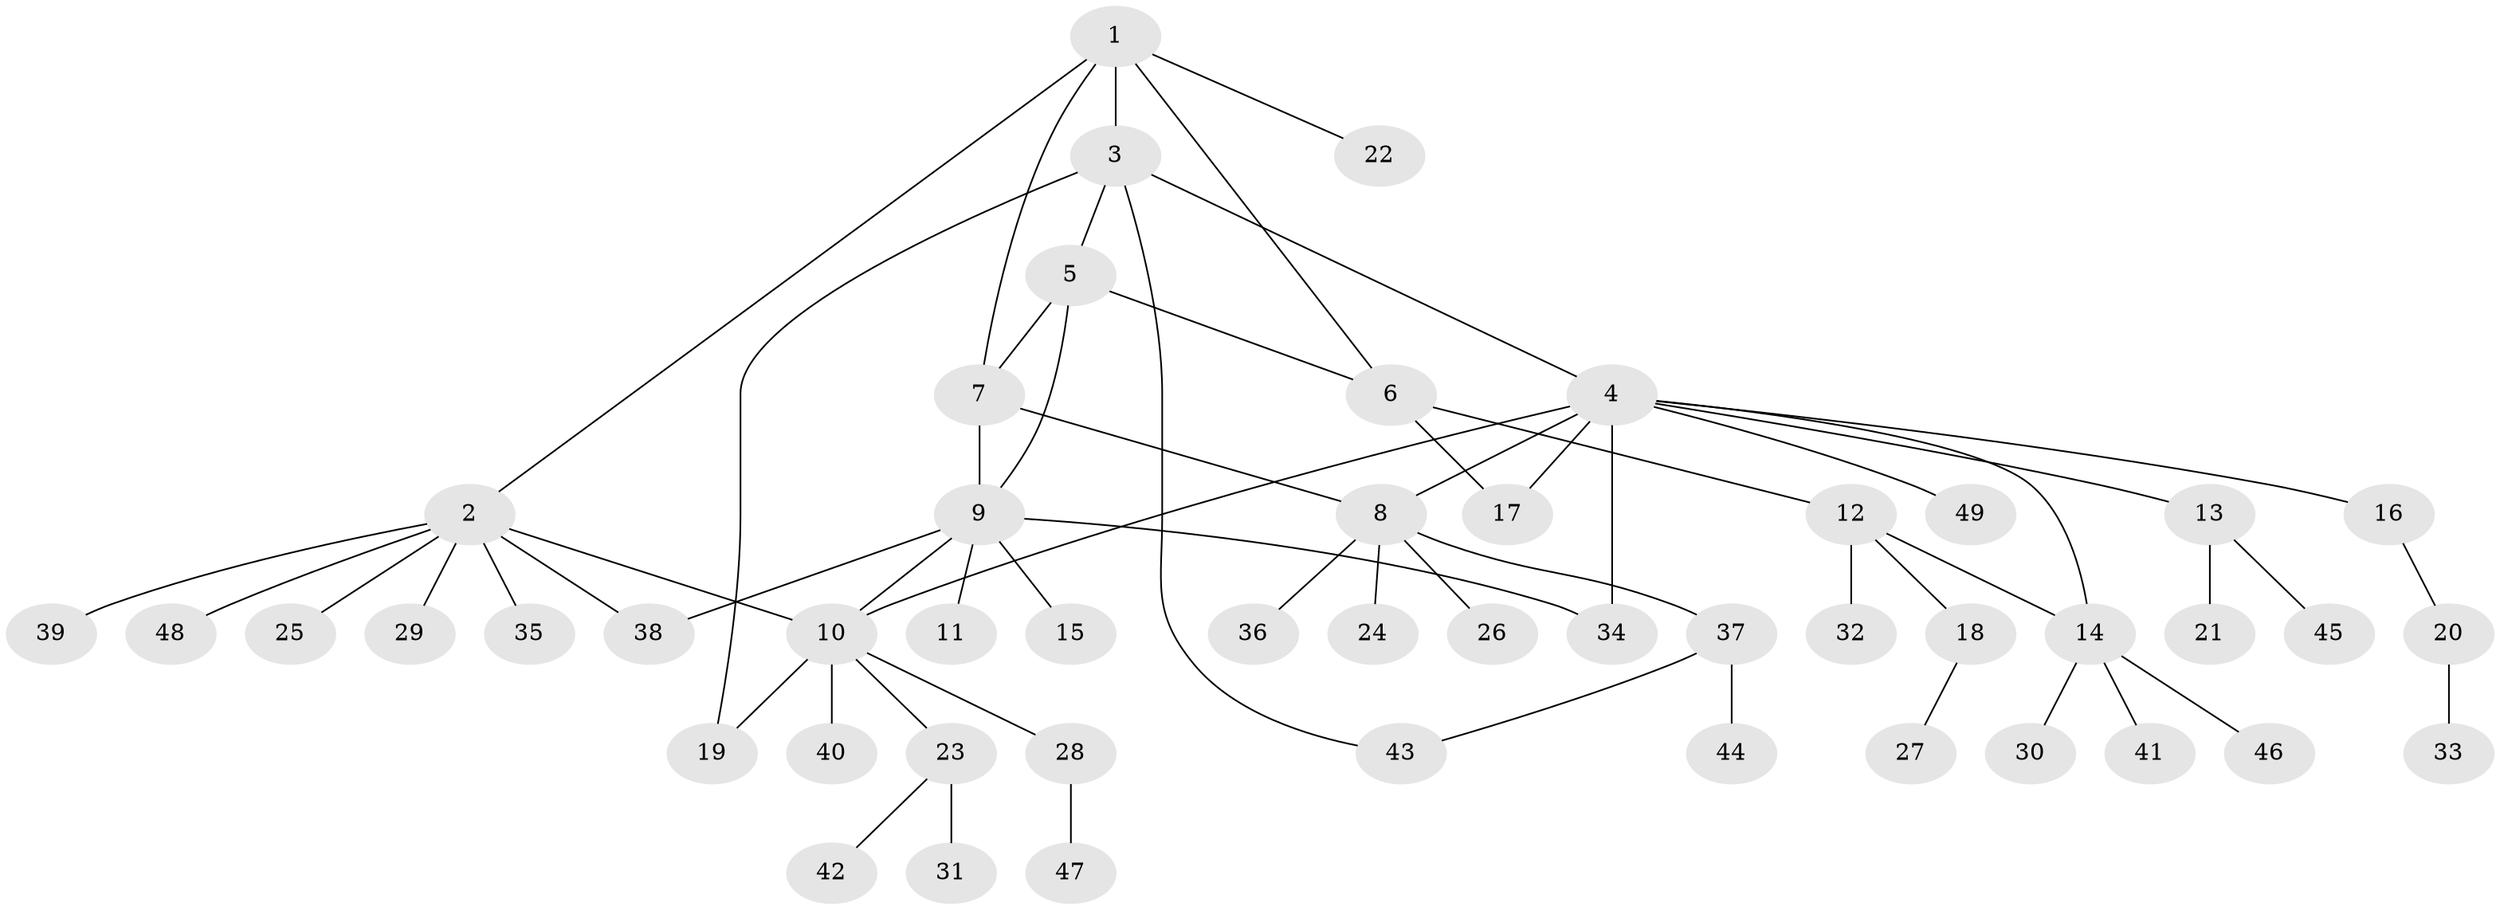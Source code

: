 // coarse degree distribution, {8: 0.05263157894736842, 10: 0.05263157894736842, 3: 0.05263157894736842, 2: 0.15789473684210525, 1: 0.6842105263157895}
// Generated by graph-tools (version 1.1) at 2025/19/03/04/25 18:19:55]
// undirected, 49 vertices, 60 edges
graph export_dot {
graph [start="1"]
  node [color=gray90,style=filled];
  1;
  2;
  3;
  4;
  5;
  6;
  7;
  8;
  9;
  10;
  11;
  12;
  13;
  14;
  15;
  16;
  17;
  18;
  19;
  20;
  21;
  22;
  23;
  24;
  25;
  26;
  27;
  28;
  29;
  30;
  31;
  32;
  33;
  34;
  35;
  36;
  37;
  38;
  39;
  40;
  41;
  42;
  43;
  44;
  45;
  46;
  47;
  48;
  49;
  1 -- 2;
  1 -- 3;
  1 -- 6;
  1 -- 7;
  1 -- 22;
  2 -- 10;
  2 -- 25;
  2 -- 29;
  2 -- 35;
  2 -- 38;
  2 -- 39;
  2 -- 48;
  3 -- 4;
  3 -- 5;
  3 -- 19;
  3 -- 43;
  4 -- 8;
  4 -- 10;
  4 -- 13;
  4 -- 14;
  4 -- 16;
  4 -- 17;
  4 -- 34;
  4 -- 49;
  5 -- 6;
  5 -- 7;
  5 -- 9;
  6 -- 12;
  6 -- 17;
  7 -- 8;
  7 -- 9;
  8 -- 24;
  8 -- 26;
  8 -- 36;
  8 -- 37;
  9 -- 10;
  9 -- 11;
  9 -- 15;
  9 -- 34;
  9 -- 38;
  10 -- 19;
  10 -- 23;
  10 -- 28;
  10 -- 40;
  12 -- 14;
  12 -- 18;
  12 -- 32;
  13 -- 21;
  13 -- 45;
  14 -- 30;
  14 -- 41;
  14 -- 46;
  16 -- 20;
  18 -- 27;
  20 -- 33;
  23 -- 31;
  23 -- 42;
  28 -- 47;
  37 -- 43;
  37 -- 44;
}
